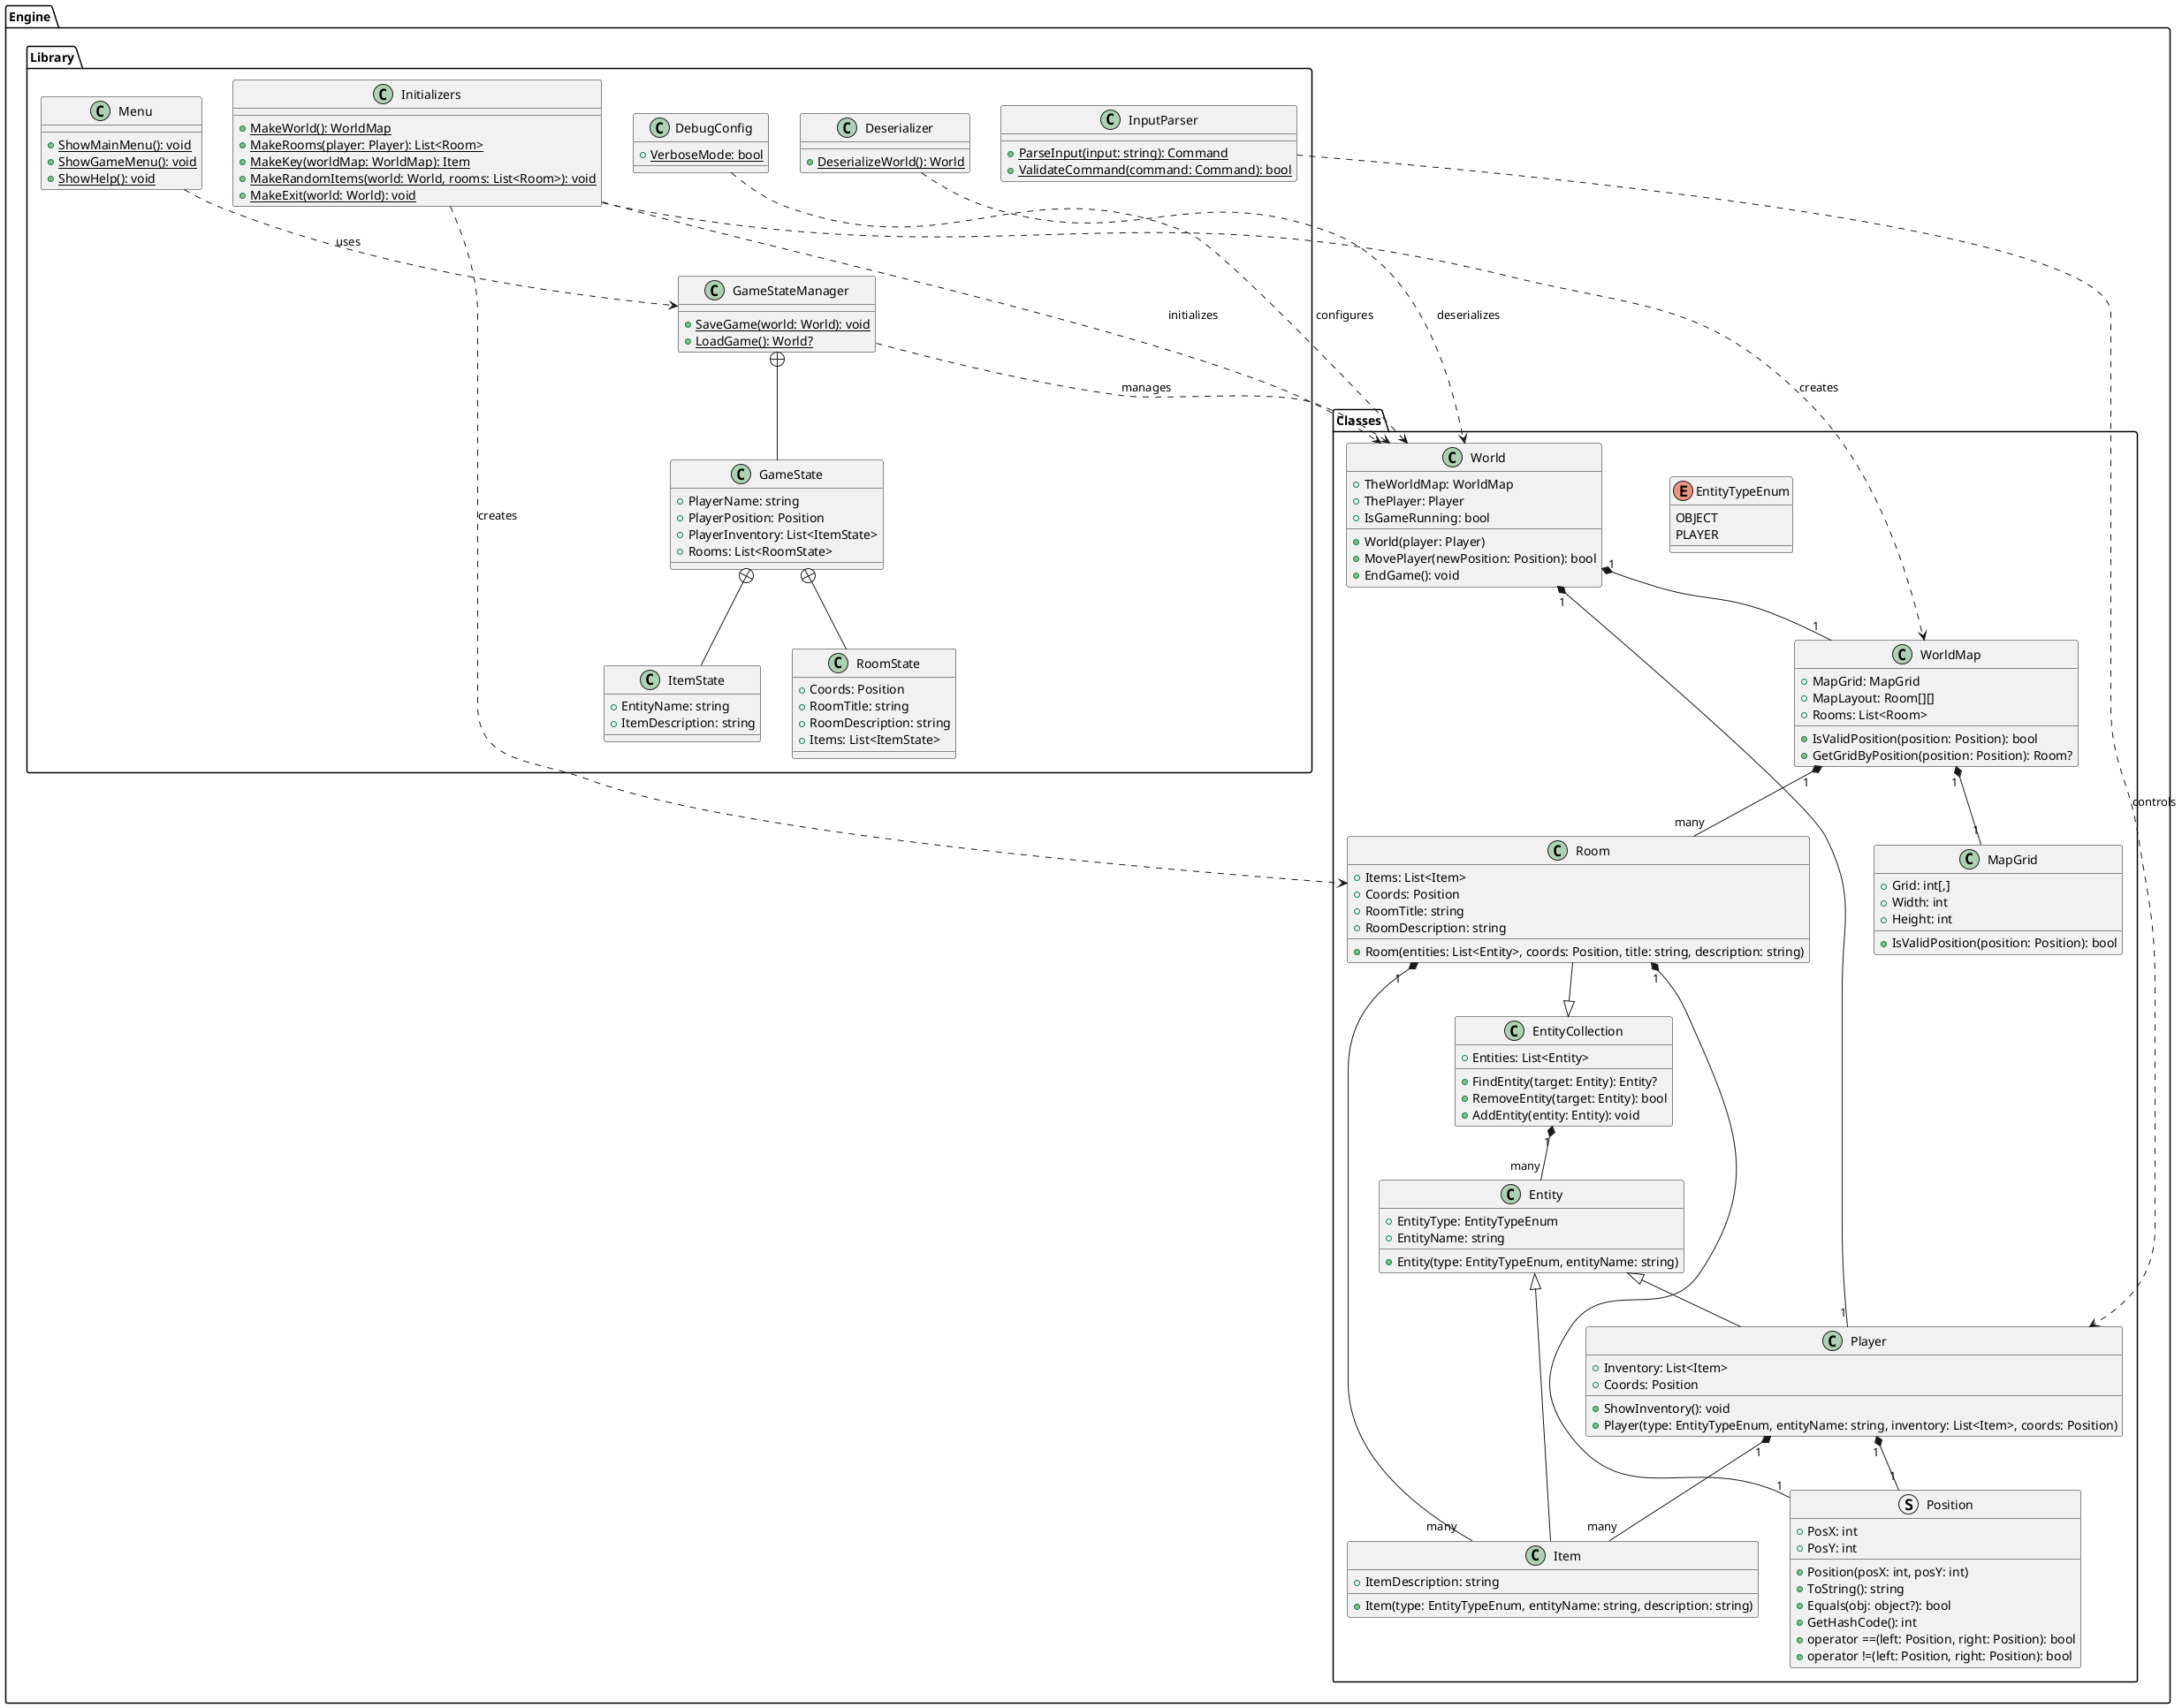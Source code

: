 @startuml Engine Project Structure

package "Engine.Classes" {
  enum EntityTypeEnum {
    OBJECT
    PLAYER
  }

  class Entity {
    + EntityType: EntityTypeEnum
    + EntityName: string
    + Entity(type: EntityTypeEnum, entityName: string)
  }

  class EntityCollection {
    + Entities: List<Entity>
    + FindEntity(target: Entity): Entity?
    + RemoveEntity(target: Entity): bool
    + AddEntity(entity: Entity): void
  }

  class Player {
    + Inventory: List<Item>
    + Coords: Position
    + ShowInventory(): void
    + Player(type: EntityTypeEnum, entityName: string, inventory: List<Item>, coords: Position)
  }

  class Item {
    + ItemDescription: string
    + Item(type: EntityTypeEnum, entityName: string, description: string)
  }

  struct Position {
    + PosX: int
    + PosY: int
    + Position(posX: int, posY: int)
    + ToString(): string
    + Equals(obj: object?): bool
    + GetHashCode(): int
    + operator ==(left: Position, right: Position): bool
    + operator !=(left: Position, right: Position): bool
  }

  class World {
    + TheWorldMap: WorldMap
    + ThePlayer: Player
    + IsGameRunning: bool
    + World(player: Player)
    + MovePlayer(newPosition: Position): bool
    + EndGame(): void
  }

  class WorldMap {
    + MapGrid: MapGrid
    + MapLayout: Room[][]
    + Rooms: List<Room>
    + IsValidPosition(position: Position): bool
    + GetGridByPosition(position: Position): Room?
  }

  class MapGrid {
    + Grid: int[,]
    + Width: int
    + Height: int
    + IsValidPosition(position: Position): bool
  }

  class Room {
    + Items: List<Item>
    + Coords: Position
    + RoomTitle: string
    + RoomDescription: string
    + Room(entities: List<Entity>, coords: Position, title: string, description: string)
  }
}

package "Engine.Library" {
  class GameStateManager {
    + {static} SaveGame(world: World): void
    + {static} LoadGame(): World?
  }

  class GameState {
    + PlayerName: string
    + PlayerPosition: Position
    + PlayerInventory: List<ItemState>
    + Rooms: List<RoomState>
  }

  class ItemState {
    + EntityName: string
    + ItemDescription: string
  }

  class RoomState {
    + Coords: Position
    + RoomTitle: string
    + RoomDescription: string
    + Items: List<ItemState>
  }

  class Deserializer {
    + {static} DeserializeWorld(): World
  }

  class Initializers {
    + {static} MakeWorld(): WorldMap
    + {static} MakeRooms(player: Player): List<Room>
    + {static} MakeKey(worldMap: WorldMap): Item
    + {static} MakeRandomItems(world: World, rooms: List<Room>): void
    + {static} MakeExit(world: World): void
  }

  class InputParser {
    + {static} ParseInput(input: string): Command
    + {static} ValidateCommand(command: Command): bool
  }

  class Menu {
    + {static} ShowMainMenu(): void
    + {static} ShowGameMenu(): void
    + {static} ShowHelp(): void
  }

  class DebugConfig {
    + {static} VerboseMode: bool
  }
}

' Relationships
Entity <|-- Player
Entity <|-- Item
EntityCollection "1" *-- "many" Entity

Player "1" *-- "many" Item
Player "1" *-- "1" Position

World "1" *-- "1" Player
World "1" *-- "1" WorldMap

WorldMap "1" *-- "1" MapGrid
WorldMap "1" *-- "many" Room

Room "1" *-- "many" Item
Room "1" *-- "1" Position
Room --|> EntityCollection

GameStateManager ..> World : manages
GameStateManager +-- GameState
GameState +-- ItemState
GameState +-- RoomState

Deserializer ..> World : deserializes
Initializers ..> World : initializes
Initializers ..> WorldMap : creates
Initializers ..> Room : creates
InputParser ..> Player : controls
Menu ..> GameStateManager : uses
DebugConfig ..> World : configures

@enduml 